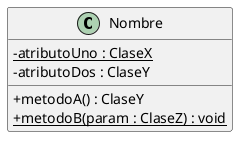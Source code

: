 @startuml
skinparam classAttributeIconSize 0

class Nombre {
        - {static} atributoUno : ClaseX
        - atributoDos : ClaseY

        + metodoA() : ClaseY
        + {static} metodoB(param : ClaseZ) : void
}
@enduml
